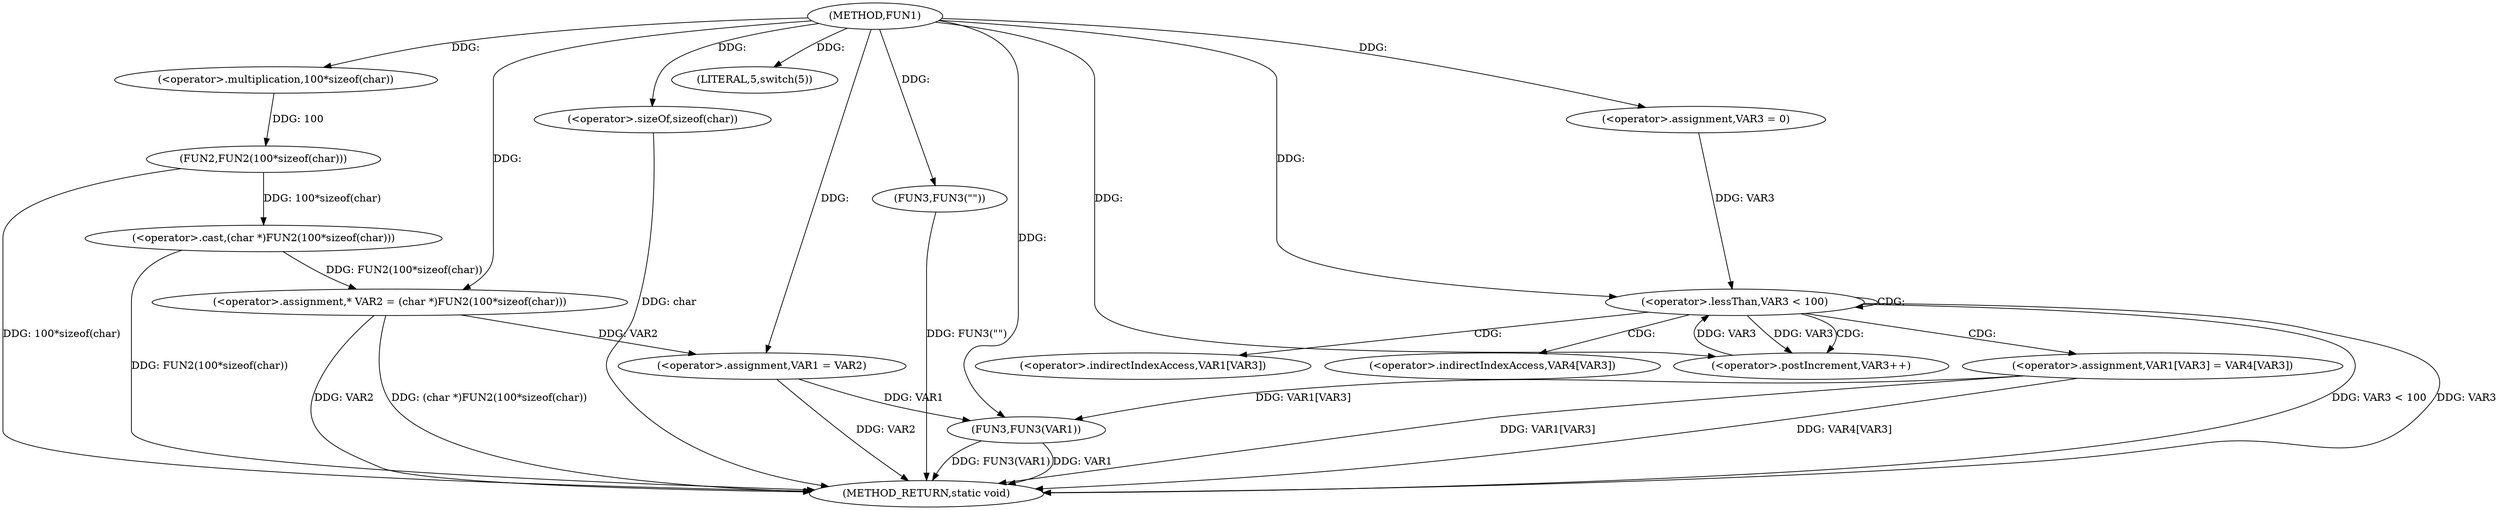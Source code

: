 digraph FUN1 {  
"1000100" [label = "(METHOD,FUN1)" ]
"1000147" [label = "(METHOD_RETURN,static void)" ]
"1000104" [label = "(<operator>.assignment,* VAR2 = (char *)FUN2(100*sizeof(char)))" ]
"1000106" [label = "(<operator>.cast,(char *)FUN2(100*sizeof(char)))" ]
"1000108" [label = "(FUN2,FUN2(100*sizeof(char)))" ]
"1000109" [label = "(<operator>.multiplication,100*sizeof(char))" ]
"1000111" [label = "(<operator>.sizeOf,sizeof(char))" ]
"1000114" [label = "(LITERAL,5,switch(5))" ]
"1000117" [label = "(FUN3,FUN3(\"\"))" ]
"1000121" [label = "(<operator>.assignment,VAR1 = VAR2)" ]
"1000129" [label = "(<operator>.assignment,VAR3 = 0)" ]
"1000132" [label = "(<operator>.lessThan,VAR3 < 100)" ]
"1000135" [label = "(<operator>.postIncrement,VAR3++)" ]
"1000138" [label = "(<operator>.assignment,VAR1[VAR3] = VAR4[VAR3])" ]
"1000145" [label = "(FUN3,FUN3(VAR1))" ]
"1000139" [label = "(<operator>.indirectIndexAccess,VAR1[VAR3])" ]
"1000142" [label = "(<operator>.indirectIndexAccess,VAR4[VAR3])" ]
  "1000117" -> "1000147"  [ label = "DDG: FUN3(\"\")"] 
  "1000138" -> "1000147"  [ label = "DDG: VAR4[VAR3]"] 
  "1000106" -> "1000147"  [ label = "DDG: FUN2(100*sizeof(char))"] 
  "1000104" -> "1000147"  [ label = "DDG: VAR2"] 
  "1000145" -> "1000147"  [ label = "DDG: FUN3(VAR1)"] 
  "1000145" -> "1000147"  [ label = "DDG: VAR1"] 
  "1000121" -> "1000147"  [ label = "DDG: VAR2"] 
  "1000132" -> "1000147"  [ label = "DDG: VAR3 < 100"] 
  "1000138" -> "1000147"  [ label = "DDG: VAR1[VAR3]"] 
  "1000132" -> "1000147"  [ label = "DDG: VAR3"] 
  "1000111" -> "1000147"  [ label = "DDG: char"] 
  "1000104" -> "1000147"  [ label = "DDG: (char *)FUN2(100*sizeof(char))"] 
  "1000108" -> "1000147"  [ label = "DDG: 100*sizeof(char)"] 
  "1000106" -> "1000104"  [ label = "DDG: FUN2(100*sizeof(char))"] 
  "1000100" -> "1000104"  [ label = "DDG: "] 
  "1000108" -> "1000106"  [ label = "DDG: 100*sizeof(char)"] 
  "1000109" -> "1000108"  [ label = "DDG: 100"] 
  "1000100" -> "1000109"  [ label = "DDG: "] 
  "1000100" -> "1000111"  [ label = "DDG: "] 
  "1000100" -> "1000114"  [ label = "DDG: "] 
  "1000100" -> "1000117"  [ label = "DDG: "] 
  "1000104" -> "1000121"  [ label = "DDG: VAR2"] 
  "1000100" -> "1000121"  [ label = "DDG: "] 
  "1000100" -> "1000129"  [ label = "DDG: "] 
  "1000129" -> "1000132"  [ label = "DDG: VAR3"] 
  "1000135" -> "1000132"  [ label = "DDG: VAR3"] 
  "1000100" -> "1000132"  [ label = "DDG: "] 
  "1000132" -> "1000135"  [ label = "DDG: VAR3"] 
  "1000100" -> "1000135"  [ label = "DDG: "] 
  "1000138" -> "1000145"  [ label = "DDG: VAR1[VAR3]"] 
  "1000121" -> "1000145"  [ label = "DDG: VAR1"] 
  "1000100" -> "1000145"  [ label = "DDG: "] 
  "1000132" -> "1000132"  [ label = "CDG: "] 
  "1000132" -> "1000142"  [ label = "CDG: "] 
  "1000132" -> "1000139"  [ label = "CDG: "] 
  "1000132" -> "1000135"  [ label = "CDG: "] 
  "1000132" -> "1000138"  [ label = "CDG: "] 
}
